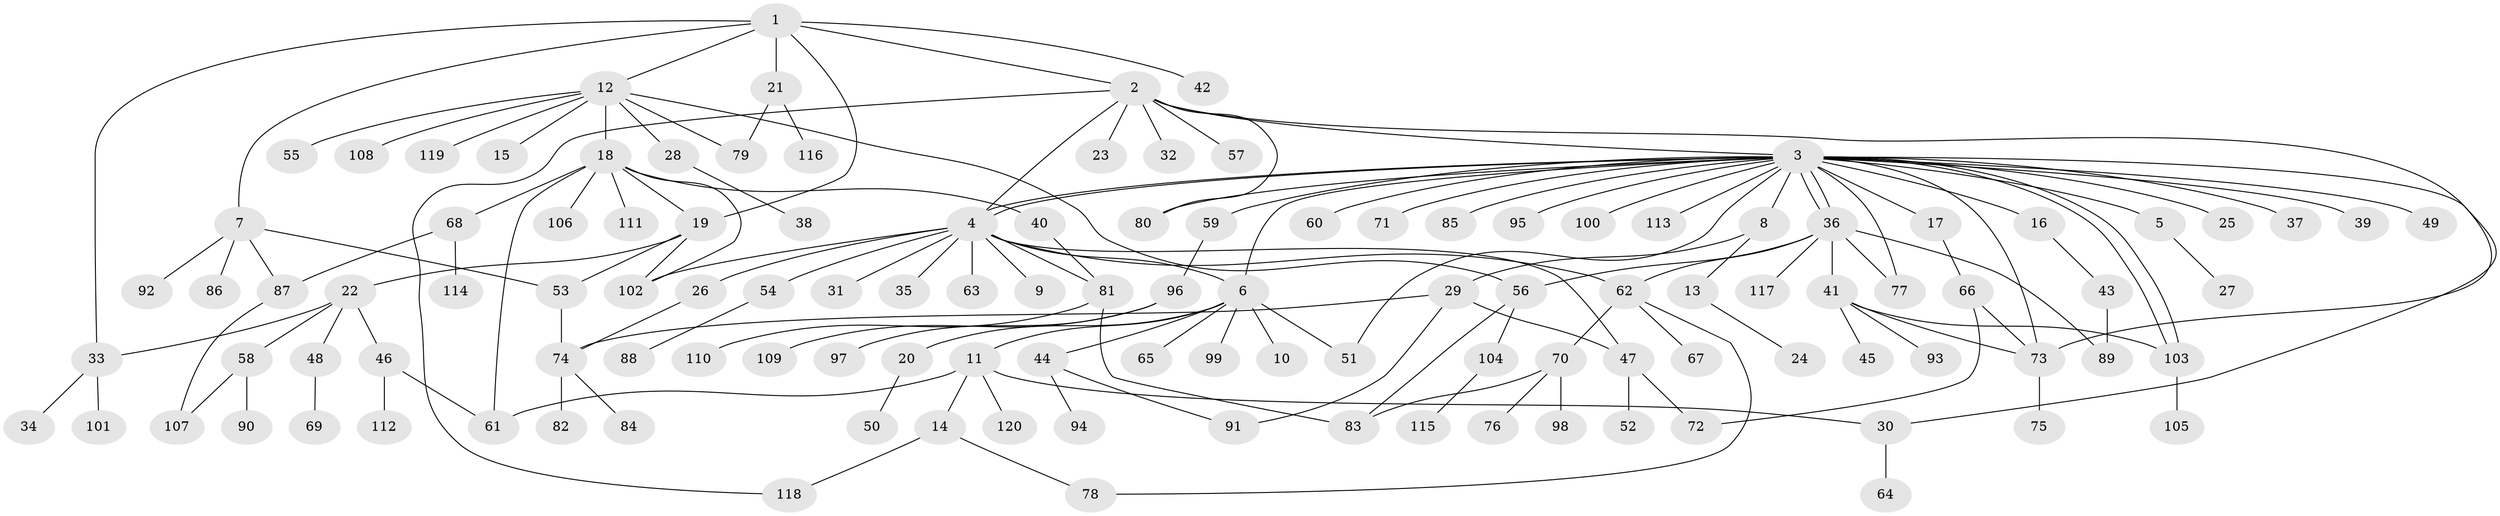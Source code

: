 // Generated by graph-tools (version 1.1) at 2025/46/03/09/25 04:46:57]
// undirected, 120 vertices, 155 edges
graph export_dot {
graph [start="1"]
  node [color=gray90,style=filled];
  1;
  2;
  3;
  4;
  5;
  6;
  7;
  8;
  9;
  10;
  11;
  12;
  13;
  14;
  15;
  16;
  17;
  18;
  19;
  20;
  21;
  22;
  23;
  24;
  25;
  26;
  27;
  28;
  29;
  30;
  31;
  32;
  33;
  34;
  35;
  36;
  37;
  38;
  39;
  40;
  41;
  42;
  43;
  44;
  45;
  46;
  47;
  48;
  49;
  50;
  51;
  52;
  53;
  54;
  55;
  56;
  57;
  58;
  59;
  60;
  61;
  62;
  63;
  64;
  65;
  66;
  67;
  68;
  69;
  70;
  71;
  72;
  73;
  74;
  75;
  76;
  77;
  78;
  79;
  80;
  81;
  82;
  83;
  84;
  85;
  86;
  87;
  88;
  89;
  90;
  91;
  92;
  93;
  94;
  95;
  96;
  97;
  98;
  99;
  100;
  101;
  102;
  103;
  104;
  105;
  106;
  107;
  108;
  109;
  110;
  111;
  112;
  113;
  114;
  115;
  116;
  117;
  118;
  119;
  120;
  1 -- 2;
  1 -- 7;
  1 -- 12;
  1 -- 19;
  1 -- 21;
  1 -- 33;
  1 -- 42;
  2 -- 3;
  2 -- 4;
  2 -- 23;
  2 -- 32;
  2 -- 57;
  2 -- 73;
  2 -- 80;
  2 -- 118;
  3 -- 4;
  3 -- 4;
  3 -- 5;
  3 -- 6;
  3 -- 8;
  3 -- 16;
  3 -- 17;
  3 -- 25;
  3 -- 30;
  3 -- 36;
  3 -- 36;
  3 -- 37;
  3 -- 39;
  3 -- 49;
  3 -- 51;
  3 -- 59;
  3 -- 60;
  3 -- 71;
  3 -- 73;
  3 -- 77;
  3 -- 80;
  3 -- 85;
  3 -- 95;
  3 -- 100;
  3 -- 103;
  3 -- 103;
  3 -- 113;
  4 -- 6;
  4 -- 9;
  4 -- 26;
  4 -- 31;
  4 -- 35;
  4 -- 47;
  4 -- 54;
  4 -- 62;
  4 -- 63;
  4 -- 81;
  4 -- 102;
  5 -- 27;
  6 -- 10;
  6 -- 11;
  6 -- 20;
  6 -- 44;
  6 -- 51;
  6 -- 65;
  6 -- 99;
  7 -- 53;
  7 -- 86;
  7 -- 87;
  7 -- 92;
  8 -- 13;
  8 -- 29;
  11 -- 14;
  11 -- 30;
  11 -- 61;
  11 -- 120;
  12 -- 15;
  12 -- 18;
  12 -- 28;
  12 -- 55;
  12 -- 56;
  12 -- 79;
  12 -- 108;
  12 -- 119;
  13 -- 24;
  14 -- 78;
  14 -- 118;
  16 -- 43;
  17 -- 66;
  18 -- 19;
  18 -- 40;
  18 -- 61;
  18 -- 68;
  18 -- 102;
  18 -- 106;
  18 -- 111;
  19 -- 22;
  19 -- 53;
  19 -- 102;
  20 -- 50;
  21 -- 79;
  21 -- 116;
  22 -- 33;
  22 -- 46;
  22 -- 48;
  22 -- 58;
  26 -- 74;
  28 -- 38;
  29 -- 47;
  29 -- 74;
  29 -- 91;
  30 -- 64;
  33 -- 34;
  33 -- 101;
  36 -- 41;
  36 -- 56;
  36 -- 62;
  36 -- 77;
  36 -- 89;
  36 -- 117;
  40 -- 81;
  41 -- 45;
  41 -- 73;
  41 -- 93;
  41 -- 103;
  43 -- 89;
  44 -- 91;
  44 -- 94;
  46 -- 61;
  46 -- 112;
  47 -- 52;
  47 -- 72;
  48 -- 69;
  53 -- 74;
  54 -- 88;
  56 -- 83;
  56 -- 104;
  58 -- 90;
  58 -- 107;
  59 -- 96;
  62 -- 67;
  62 -- 70;
  62 -- 78;
  66 -- 72;
  66 -- 73;
  68 -- 87;
  68 -- 114;
  70 -- 76;
  70 -- 83;
  70 -- 98;
  73 -- 75;
  74 -- 82;
  74 -- 84;
  81 -- 83;
  81 -- 110;
  87 -- 107;
  96 -- 97;
  96 -- 109;
  103 -- 105;
  104 -- 115;
}
